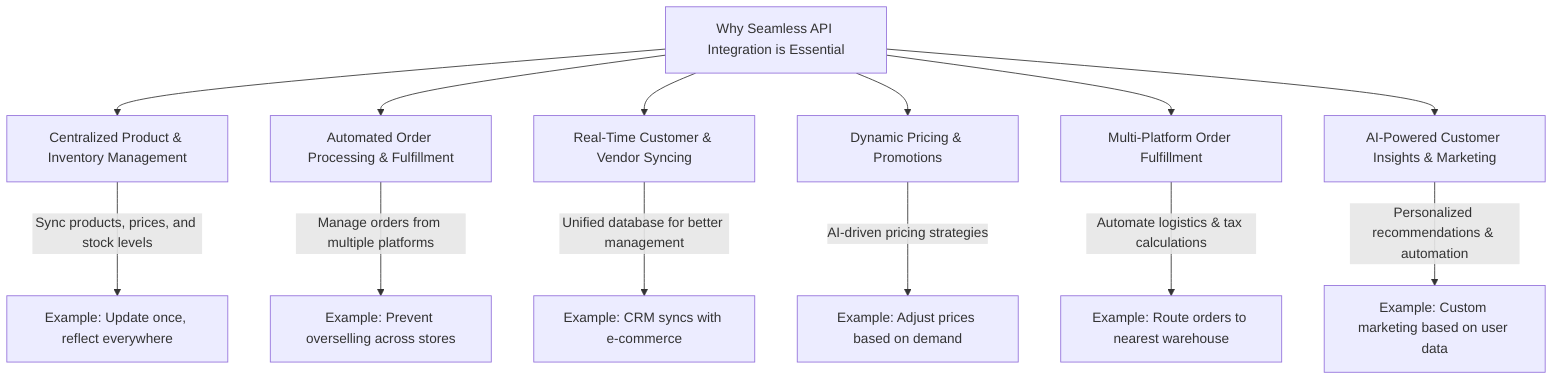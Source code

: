 flowchart TD
    A[Why Seamless API Integration is Essential] --> B[Centralized Product & Inventory Management]
    B -->|Sync products, prices, and stock levels| B1[Example: Update once, reflect everywhere]
    
    A --> C[Automated Order Processing & Fulfillment]
    C -->|Manage orders from multiple platforms| C1[Example: Prevent overselling across stores]
    
    A --> D[Real-Time Customer & Vendor Syncing]
    D -->|Unified database for better management| D1[Example: CRM syncs with e-commerce]
    
    A --> E[Dynamic Pricing & Promotions]
    E -->|AI-driven pricing strategies| E1[Example: Adjust prices based on demand]
    
    A --> F[Multi-Platform Order Fulfillment]
    F -->|Automate logistics & tax calculations| F1[Example: Route orders to nearest warehouse]
    
    A --> G[AI-Powered Customer Insights & Marketing]
    G -->|Personalized recommendations & automation| G1[Example: Custom marketing based on user data]